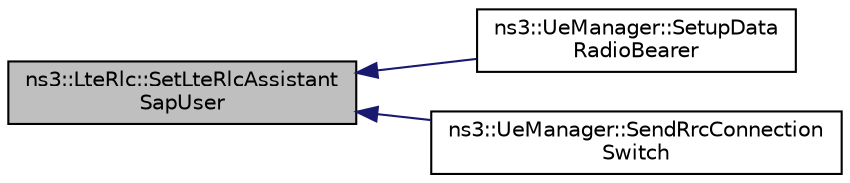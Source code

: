 digraph "ns3::LteRlc::SetLteRlcAssistantSapUser"
{
  edge [fontname="Helvetica",fontsize="10",labelfontname="Helvetica",labelfontsize="10"];
  node [fontname="Helvetica",fontsize="10",shape=record];
  rankdir="LR";
  Node1 [label="ns3::LteRlc::SetLteRlcAssistant\lSapUser",height=0.2,width=0.4,color="black", fillcolor="grey75", style="filled", fontcolor="black"];
  Node1 -> Node2 [dir="back",color="midnightblue",fontsize="10",style="solid"];
  Node2 [label="ns3::UeManager::SetupData\lRadioBearer",height=0.2,width=0.4,color="black", fillcolor="white", style="filled",URL="$de/d99/classns3_1_1UeManager.html#a75f49cd54eb63c79c696779aa518cf19"];
  Node1 -> Node3 [dir="back",color="midnightblue",fontsize="10",style="solid"];
  Node3 [label="ns3::UeManager::SendRrcConnection\lSwitch",height=0.2,width=0.4,color="black", fillcolor="white", style="filled",URL="$de/d99/classns3_1_1UeManager.html#ab36bf5ac97f7023d2ef825124f95f839"];
}
